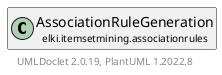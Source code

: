 @startuml
    remove .*\.(Instance|Par|Parameterizer|Factory)$
    set namespaceSeparator none
    hide empty fields
    hide empty methods

    class "<size:14>AssociationRuleGeneration.Instance\n<size:10>elki.itemsetmining.associationrules" as elki.itemsetmining.associationrules.AssociationRuleGeneration.Instance [[AssociationRuleGeneration.Instance.html]] {
        -totalTransactions: int
        -scratch1: PartialItemset
        -scratch2: PartialItemset
        -rules: ArrayList<AssociationRule>
        -searcher: ItemsetSearcher
        -meta: VectorFieldTypeInformation<BitVector>
        +run(FrequentItemsetsResult): AssociationRuleResult
        -processSubsets(Itemset, int, int): void
    }

    class "<size:14>AssociationRuleGeneration\n<size:10>elki.itemsetmining.associationrules" as elki.itemsetmining.associationrules.AssociationRuleGeneration [[AssociationRuleGeneration.html]]

    elki.itemsetmining.associationrules.AssociationRuleGeneration +-- elki.itemsetmining.associationrules.AssociationRuleGeneration.Instance

    center footer UMLDoclet 2.0.19, PlantUML 1.2022.8
@enduml
